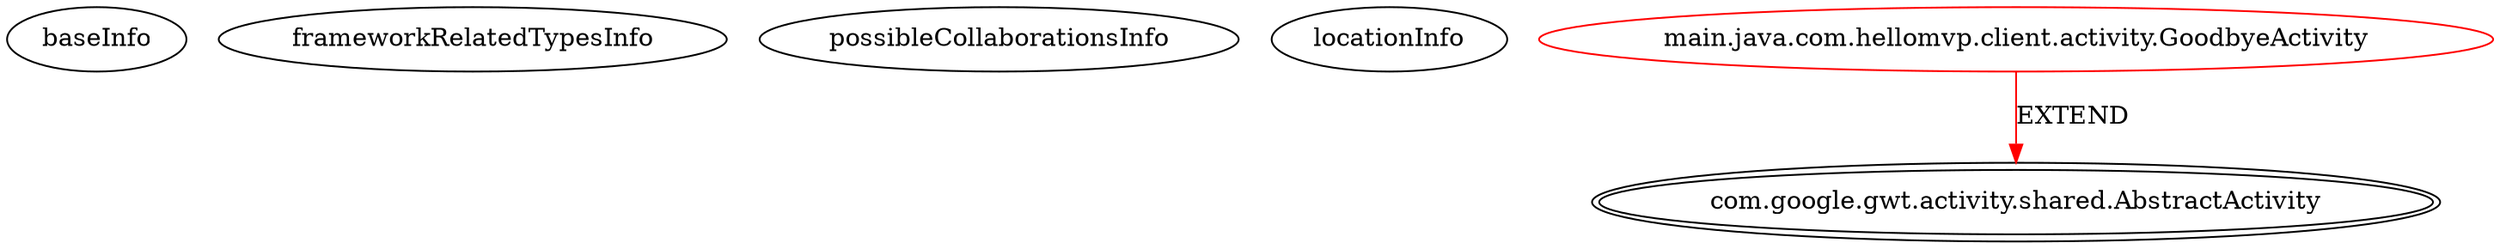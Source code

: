 digraph {
baseInfo[graphId=666,category="extension_graph",isAnonymous=false,possibleRelation=false]
frameworkRelatedTypesInfo[0="com.google.gwt.activity.shared.AbstractActivity"]
possibleCollaborationsInfo[]
locationInfo[projectName="anozaki-GwtHelloMvpTest",filePath="/anozaki-GwtHelloMvpTest/GwtHelloMvpTest-master/src/main/java/com/hellomvp/client/activity/GoodbyeActivity.java",contextSignature="GoodbyeActivity",graphId="666"]
0[label="main.java.com.hellomvp.client.activity.GoodbyeActivity",vertexType="ROOT_CLIENT_CLASS_DECLARATION",isFrameworkType=false,color=red]
1[label="com.google.gwt.activity.shared.AbstractActivity",vertexType="FRAMEWORK_CLASS_TYPE",isFrameworkType=true,peripheries=2]
0->1[label="EXTEND",color=red]
}
